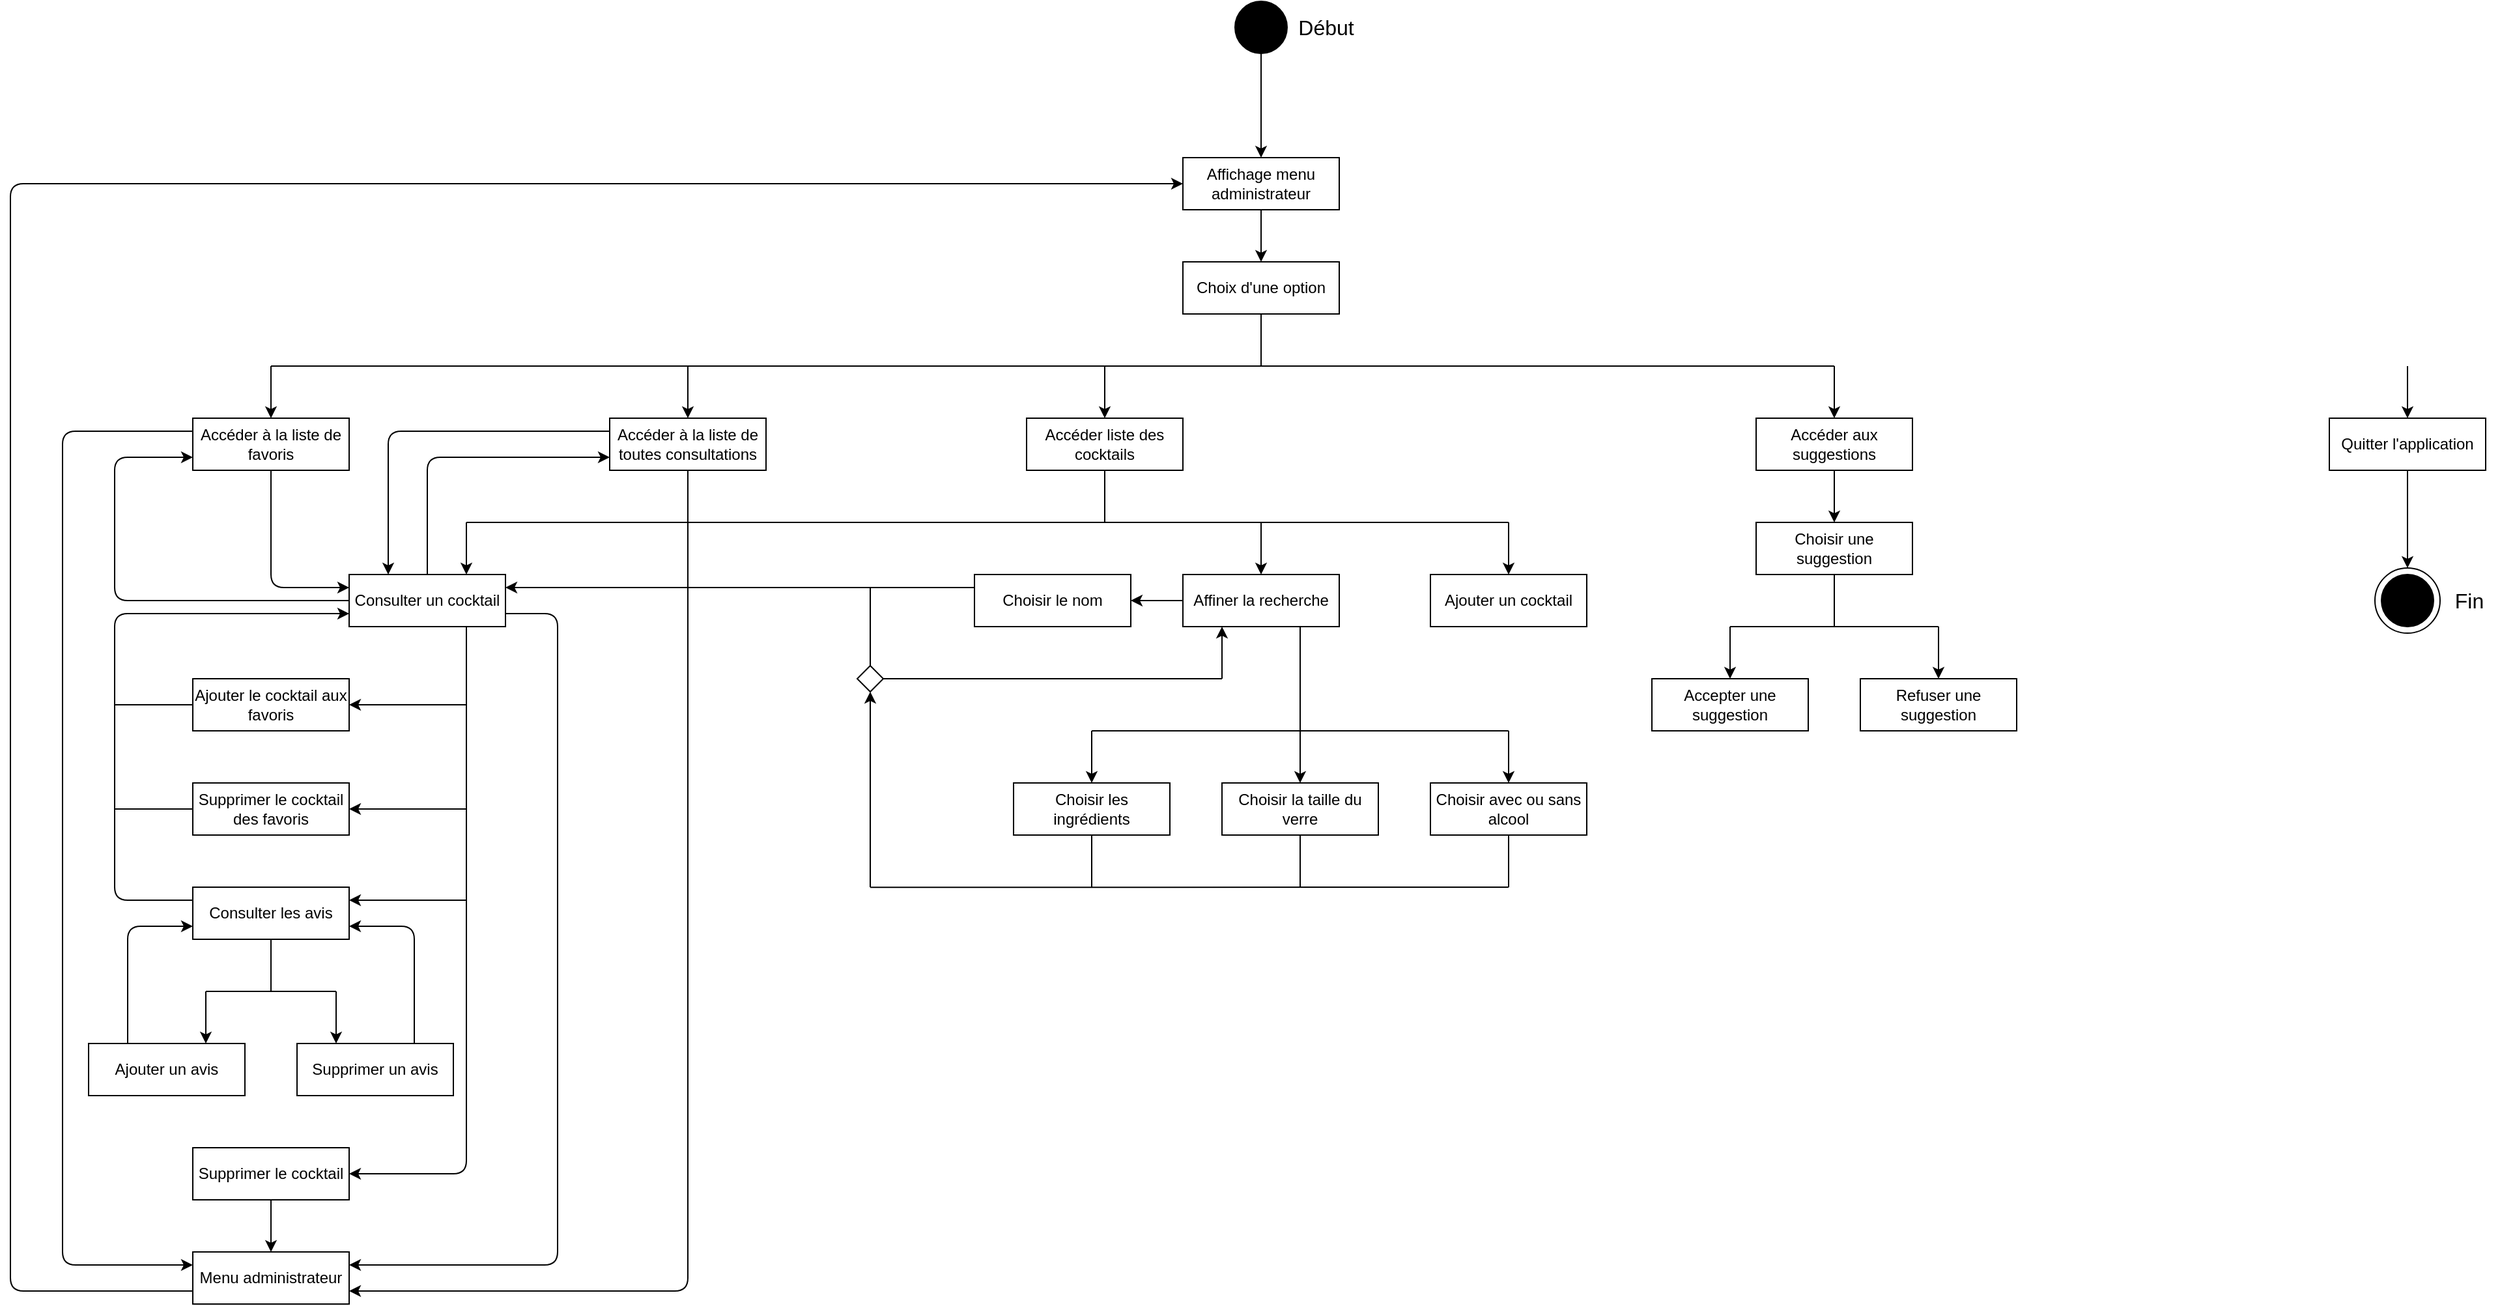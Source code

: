 <mxfile version="13.6.10" type="github">
  <diagram id="MmuCgXHSw4A3MkH1gKjn" name="Page-1">
    <mxGraphModel dx="1673" dy="896" grid="1" gridSize="10" guides="1" tooltips="1" connect="1" arrows="1" fold="1" page="1" pageScale="1" pageWidth="1169" pageHeight="1654" math="0" shadow="0">
      <root>
        <mxCell id="0" />
        <mxCell id="1" parent="0" />
        <mxCell id="0p2p-0njiXwX8uIJ9W5Q-1" value="" style="ellipse;whiteSpace=wrap;html=1;aspect=fixed;fillColor=#000000;" vertex="1" parent="1">
          <mxGeometry x="1240" y="40" width="40" height="40" as="geometry" />
        </mxCell>
        <mxCell id="0p2p-0njiXwX8uIJ9W5Q-2" value="Affichage menu administrateur" style="rounded=0;whiteSpace=wrap;html=1;fillColor=#FFFFFF;" vertex="1" parent="1">
          <mxGeometry x="1200" y="160" width="120" height="40" as="geometry" />
        </mxCell>
        <mxCell id="0p2p-0njiXwX8uIJ9W5Q-3" value="" style="endArrow=none;html=1;" edge="1" parent="1">
          <mxGeometry width="50" height="50" relative="1" as="geometry">
            <mxPoint x="500" y="320" as="sourcePoint" />
            <mxPoint x="1700" y="320" as="targetPoint" />
          </mxGeometry>
        </mxCell>
        <mxCell id="0p2p-0njiXwX8uIJ9W5Q-4" value="" style="endArrow=classic;html=1;entryX=0.5;entryY=0;entryDx=0;entryDy=0;exitX=0.5;exitY=1;exitDx=0;exitDy=0;" edge="1" parent="1" source="0p2p-0njiXwX8uIJ9W5Q-1" target="0p2p-0njiXwX8uIJ9W5Q-2">
          <mxGeometry width="50" height="50" relative="1" as="geometry">
            <mxPoint x="1200" y="220" as="sourcePoint" />
            <mxPoint x="1200" y="260" as="targetPoint" />
          </mxGeometry>
        </mxCell>
        <mxCell id="0p2p-0njiXwX8uIJ9W5Q-5" value="Accéder liste des cocktails" style="rounded=0;whiteSpace=wrap;html=1;fillColor=#FFFFFF;" vertex="1" parent="1">
          <mxGeometry x="1080" y="360" width="120" height="40" as="geometry" />
        </mxCell>
        <mxCell id="0p2p-0njiXwX8uIJ9W5Q-6" value="" style="endArrow=classic;html=1;entryX=0.5;entryY=0;entryDx=0;entryDy=0;" edge="1" parent="1" target="0p2p-0njiXwX8uIJ9W5Q-5">
          <mxGeometry width="50" height="50" relative="1" as="geometry">
            <mxPoint x="1140" y="320" as="sourcePoint" />
            <mxPoint x="1390" y="370" as="targetPoint" />
          </mxGeometry>
        </mxCell>
        <mxCell id="0p2p-0njiXwX8uIJ9W5Q-7" value="&lt;font style=&quot;font-size: 16px&quot;&gt;Début&lt;/font&gt;" style="text;html=1;strokeColor=none;fillColor=none;align=center;verticalAlign=middle;whiteSpace=wrap;rounded=0;" vertex="1" parent="1">
          <mxGeometry x="1280" y="50" width="60" height="20" as="geometry" />
        </mxCell>
        <mxCell id="0p2p-0njiXwX8uIJ9W5Q-8" value="Quitter l&#39;application" style="rounded=0;whiteSpace=wrap;html=1;fillColor=#FFFFFF;" vertex="1" parent="1">
          <mxGeometry x="2080" y="360" width="120" height="40" as="geometry" />
        </mxCell>
        <mxCell id="0p2p-0njiXwX8uIJ9W5Q-9" value="" style="endArrow=classic;html=1;entryX=0.5;entryY=0;entryDx=0;entryDy=0;" edge="1" parent="1" target="0p2p-0njiXwX8uIJ9W5Q-8">
          <mxGeometry width="50" height="50" relative="1" as="geometry">
            <mxPoint x="2140" y="320" as="sourcePoint" />
            <mxPoint x="1990" y="370" as="targetPoint" />
          </mxGeometry>
        </mxCell>
        <mxCell id="0p2p-0njiXwX8uIJ9W5Q-10" value="" style="ellipse;whiteSpace=wrap;html=1;aspect=fixed;fillColor=none;" vertex="1" parent="1">
          <mxGeometry x="2115" y="475" width="50" height="50" as="geometry" />
        </mxCell>
        <mxCell id="0p2p-0njiXwX8uIJ9W5Q-11" value="" style="ellipse;whiteSpace=wrap;html=1;aspect=fixed;fillColor=#000000;" vertex="1" parent="1">
          <mxGeometry x="2120" y="480" width="40" height="40" as="geometry" />
        </mxCell>
        <mxCell id="0p2p-0njiXwX8uIJ9W5Q-12" value="" style="endArrow=classic;html=1;exitX=0.5;exitY=1;exitDx=0;exitDy=0;entryX=0.5;entryY=0;entryDx=0;entryDy=0;" edge="1" parent="1" source="0p2p-0njiXwX8uIJ9W5Q-8" target="0p2p-0njiXwX8uIJ9W5Q-10">
          <mxGeometry width="50" height="50" relative="1" as="geometry">
            <mxPoint x="2135" y="490" as="sourcePoint" />
            <mxPoint x="2140" y="450" as="targetPoint" />
          </mxGeometry>
        </mxCell>
        <mxCell id="0p2p-0njiXwX8uIJ9W5Q-13" value="&lt;font style=&quot;font-size: 16px&quot;&gt;Fin&lt;/font&gt;" style="text;html=1;strokeColor=none;fillColor=none;align=center;verticalAlign=middle;whiteSpace=wrap;rounded=0;" vertex="1" parent="1">
          <mxGeometry x="2165" y="490" width="45" height="20" as="geometry" />
        </mxCell>
        <mxCell id="0p2p-0njiXwX8uIJ9W5Q-14" value="Choix d&#39;une option" style="rounded=0;whiteSpace=wrap;html=1;fillColor=#FFFFFF;" vertex="1" parent="1">
          <mxGeometry x="1200" y="240" width="120" height="40" as="geometry" />
        </mxCell>
        <mxCell id="0p2p-0njiXwX8uIJ9W5Q-15" value="" style="endArrow=none;html=1;" edge="1" parent="1">
          <mxGeometry width="50" height="50" relative="1" as="geometry">
            <mxPoint x="1260" y="320" as="sourcePoint" />
            <mxPoint x="1260" y="280" as="targetPoint" />
          </mxGeometry>
        </mxCell>
        <mxCell id="0p2p-0njiXwX8uIJ9W5Q-16" value="" style="endArrow=classic;html=1;entryX=0.5;entryY=0;entryDx=0;entryDy=0;exitX=0.5;exitY=1;exitDx=0;exitDy=0;" edge="1" parent="1" source="0p2p-0njiXwX8uIJ9W5Q-2" target="0p2p-0njiXwX8uIJ9W5Q-14">
          <mxGeometry width="50" height="50" relative="1" as="geometry">
            <mxPoint x="1270" y="90" as="sourcePoint" />
            <mxPoint x="1270" y="170" as="targetPoint" />
          </mxGeometry>
        </mxCell>
        <mxCell id="0p2p-0njiXwX8uIJ9W5Q-17" value="" style="endArrow=none;html=1;" edge="1" parent="1">
          <mxGeometry width="50" height="50" relative="1" as="geometry">
            <mxPoint x="650" y="440" as="sourcePoint" />
            <mxPoint x="1450" y="440" as="targetPoint" />
          </mxGeometry>
        </mxCell>
        <mxCell id="0p2p-0njiXwX8uIJ9W5Q-18" value="Choisir le nom" style="rounded=0;whiteSpace=wrap;html=1;fillColor=#FFFFFF;" vertex="1" parent="1">
          <mxGeometry x="1040" y="480" width="120" height="40" as="geometry" />
        </mxCell>
        <mxCell id="0p2p-0njiXwX8uIJ9W5Q-19" value="" style="endArrow=classic;html=1;entryX=1;entryY=0.5;entryDx=0;entryDy=0;exitX=0;exitY=0.5;exitDx=0;exitDy=0;" edge="1" parent="1" source="0p2p-0njiXwX8uIJ9W5Q-28" target="0p2p-0njiXwX8uIJ9W5Q-18">
          <mxGeometry width="50" height="50" relative="1" as="geometry">
            <mxPoint x="980" y="560" as="sourcePoint" />
            <mxPoint x="1550" y="610" as="targetPoint" />
          </mxGeometry>
        </mxCell>
        <mxCell id="0p2p-0njiXwX8uIJ9W5Q-20" value="Choisir les ingrédients" style="rounded=0;whiteSpace=wrap;html=1;fillColor=#FFFFFF;" vertex="1" parent="1">
          <mxGeometry x="1070" y="640" width="120" height="40" as="geometry" />
        </mxCell>
        <mxCell id="0p2p-0njiXwX8uIJ9W5Q-21" value="" style="endArrow=classic;html=1;entryX=0.5;entryY=0;entryDx=0;entryDy=0;" edge="1" parent="1" target="0p2p-0njiXwX8uIJ9W5Q-20">
          <mxGeometry width="50" height="50" relative="1" as="geometry">
            <mxPoint x="1130" y="600" as="sourcePoint" />
            <mxPoint x="1410" y="527.86" as="targetPoint" />
          </mxGeometry>
        </mxCell>
        <mxCell id="0p2p-0njiXwX8uIJ9W5Q-22" value="" style="endArrow=none;html=1;" edge="1" parent="1">
          <mxGeometry width="50" height="50" relative="1" as="geometry">
            <mxPoint x="1140" y="440" as="sourcePoint" />
            <mxPoint x="1140" y="400" as="targetPoint" />
          </mxGeometry>
        </mxCell>
        <mxCell id="0p2p-0njiXwX8uIJ9W5Q-23" value="Choisir la taille du verre" style="rounded=0;whiteSpace=wrap;html=1;fillColor=#FFFFFF;" vertex="1" parent="1">
          <mxGeometry x="1230" y="640" width="120" height="40" as="geometry" />
        </mxCell>
        <mxCell id="0p2p-0njiXwX8uIJ9W5Q-24" value="Choisir avec ou sans alcool" style="rounded=0;whiteSpace=wrap;html=1;fillColor=#FFFFFF;" vertex="1" parent="1">
          <mxGeometry x="1390" y="640" width="120" height="40" as="geometry" />
        </mxCell>
        <mxCell id="0p2p-0njiXwX8uIJ9W5Q-25" value="" style="endArrow=classic;html=1;entryX=0.5;entryY=0;entryDx=0;entryDy=0;" edge="1" parent="1" target="0p2p-0njiXwX8uIJ9W5Q-24">
          <mxGeometry width="50" height="50" relative="1" as="geometry">
            <mxPoint x="1450" y="600" as="sourcePoint" />
            <mxPoint x="1410" y="637.86" as="targetPoint" />
          </mxGeometry>
        </mxCell>
        <mxCell id="0p2p-0njiXwX8uIJ9W5Q-26" value="" style="endArrow=none;html=1;" edge="1" parent="1">
          <mxGeometry width="50" height="50" relative="1" as="geometry">
            <mxPoint x="1130" y="720" as="sourcePoint" />
            <mxPoint x="1130" y="680" as="targetPoint" />
          </mxGeometry>
        </mxCell>
        <mxCell id="0p2p-0njiXwX8uIJ9W5Q-27" value="" style="endArrow=classic;html=1;" edge="1" parent="1" target="0p2p-0njiXwX8uIJ9W5Q-23">
          <mxGeometry width="50" height="50" relative="1" as="geometry">
            <mxPoint x="1290" y="597.86" as="sourcePoint" />
            <mxPoint x="1610" y="707.86" as="targetPoint" />
          </mxGeometry>
        </mxCell>
        <mxCell id="0p2p-0njiXwX8uIJ9W5Q-28" value="Affiner la recherche" style="rounded=0;whiteSpace=wrap;html=1;fillColor=#FFFFFF;" vertex="1" parent="1">
          <mxGeometry x="1200" y="480" width="120" height="40" as="geometry" />
        </mxCell>
        <mxCell id="0p2p-0njiXwX8uIJ9W5Q-29" value="" style="endArrow=classic;html=1;entryX=0.5;entryY=0;entryDx=0;entryDy=0;" edge="1" parent="1" target="0p2p-0njiXwX8uIJ9W5Q-28">
          <mxGeometry width="50" height="50" relative="1" as="geometry">
            <mxPoint x="1260" y="440" as="sourcePoint" />
            <mxPoint x="1100" y="370" as="targetPoint" />
          </mxGeometry>
        </mxCell>
        <mxCell id="0p2p-0njiXwX8uIJ9W5Q-30" value="Consulter un cocktail" style="rounded=0;whiteSpace=wrap;html=1;fillColor=#FFFFFF;" vertex="1" parent="1">
          <mxGeometry x="560" y="480" width="120" height="40" as="geometry" />
        </mxCell>
        <mxCell id="0p2p-0njiXwX8uIJ9W5Q-31" value="" style="endArrow=classic;html=1;entryX=0.75;entryY=0;entryDx=0;entryDy=0;" edge="1" parent="1" target="0p2p-0njiXwX8uIJ9W5Q-30">
          <mxGeometry width="50" height="50" relative="1" as="geometry">
            <mxPoint x="650" y="440" as="sourcePoint" />
            <mxPoint x="460" y="370" as="targetPoint" />
          </mxGeometry>
        </mxCell>
        <mxCell id="0p2p-0njiXwX8uIJ9W5Q-32" value="" style="endArrow=none;html=1;" edge="1" parent="1">
          <mxGeometry width="50" height="50" relative="1" as="geometry">
            <mxPoint x="1130" y="600" as="sourcePoint" />
            <mxPoint x="1450" y="600" as="targetPoint" />
          </mxGeometry>
        </mxCell>
        <mxCell id="0p2p-0njiXwX8uIJ9W5Q-33" value="" style="endArrow=none;html=1;entryX=0.75;entryY=1;entryDx=0;entryDy=0;entryPerimeter=0;" edge="1" parent="1" target="0p2p-0njiXwX8uIJ9W5Q-28">
          <mxGeometry width="50" height="50" relative="1" as="geometry">
            <mxPoint x="1290" y="600" as="sourcePoint" />
            <mxPoint x="1302" y="520" as="targetPoint" />
          </mxGeometry>
        </mxCell>
        <mxCell id="0p2p-0njiXwX8uIJ9W5Q-34" value="Supprimer le cocktail des favoris" style="rounded=0;whiteSpace=wrap;html=1;fillColor=#FFFFFF;" vertex="1" parent="1">
          <mxGeometry x="440" y="640" width="120" height="40" as="geometry" />
        </mxCell>
        <mxCell id="0p2p-0njiXwX8uIJ9W5Q-35" value="Menu administrateur" style="rounded=0;whiteSpace=wrap;html=1;fillColor=#FFFFFF;" vertex="1" parent="1">
          <mxGeometry x="440" y="1000" width="120" height="40" as="geometry" />
        </mxCell>
        <mxCell id="0p2p-0njiXwX8uIJ9W5Q-36" value="" style="endArrow=classic;html=1;entryX=1;entryY=0.25;entryDx=0;entryDy=0;exitX=0;exitY=0.25;exitDx=0;exitDy=0;" edge="1" parent="1" source="0p2p-0njiXwX8uIJ9W5Q-18" target="0p2p-0njiXwX8uIJ9W5Q-30">
          <mxGeometry width="50" height="50" relative="1" as="geometry">
            <mxPoint x="1130" y="510" as="sourcePoint" />
            <mxPoint x="1010" y="510" as="targetPoint" />
          </mxGeometry>
        </mxCell>
        <mxCell id="0p2p-0njiXwX8uIJ9W5Q-37" value="" style="endArrow=none;html=1;entryX=0.5;entryY=1;entryDx=0;entryDy=0;" edge="1" parent="1">
          <mxGeometry width="50" height="50" relative="1" as="geometry">
            <mxPoint x="1290" y="720" as="sourcePoint" />
            <mxPoint x="1290" y="680" as="targetPoint" />
          </mxGeometry>
        </mxCell>
        <mxCell id="0p2p-0njiXwX8uIJ9W5Q-38" value="" style="endArrow=none;html=1;" edge="1" parent="1">
          <mxGeometry width="50" height="50" relative="1" as="geometry">
            <mxPoint x="960" y="720.14" as="sourcePoint" />
            <mxPoint x="1450" y="720" as="targetPoint" />
          </mxGeometry>
        </mxCell>
        <mxCell id="0p2p-0njiXwX8uIJ9W5Q-39" value="" style="endArrow=none;html=1;entryX=0.5;entryY=1;entryDx=0;entryDy=0;" edge="1" parent="1">
          <mxGeometry width="50" height="50" relative="1" as="geometry">
            <mxPoint x="1450" y="720" as="sourcePoint" />
            <mxPoint x="1450" y="680" as="targetPoint" />
          </mxGeometry>
        </mxCell>
        <mxCell id="0p2p-0njiXwX8uIJ9W5Q-40" value="" style="endArrow=none;html=1;exitX=1;exitY=0.5;exitDx=0;exitDy=0;" edge="1" parent="1">
          <mxGeometry width="50" height="50" relative="1" as="geometry">
            <mxPoint x="970.0" y="560" as="sourcePoint" />
            <mxPoint x="1230" y="560" as="targetPoint" />
          </mxGeometry>
        </mxCell>
        <mxCell id="0p2p-0njiXwX8uIJ9W5Q-41" value="" style="endArrow=classic;html=1;entryX=0.25;entryY=1;entryDx=0;entryDy=0;" edge="1" parent="1" target="0p2p-0njiXwX8uIJ9W5Q-28">
          <mxGeometry width="50" height="50" relative="1" as="geometry">
            <mxPoint x="1230" y="560" as="sourcePoint" />
            <mxPoint x="1140" y="647.86" as="targetPoint" />
          </mxGeometry>
        </mxCell>
        <mxCell id="0p2p-0njiXwX8uIJ9W5Q-42" value="" style="endArrow=classic;html=1;entryX=0.5;entryY=1;entryDx=0;entryDy=0;" edge="1" parent="1">
          <mxGeometry width="50" height="50" relative="1" as="geometry">
            <mxPoint x="960" y="720" as="sourcePoint" />
            <mxPoint x="960" y="570" as="targetPoint" />
          </mxGeometry>
        </mxCell>
        <mxCell id="0p2p-0njiXwX8uIJ9W5Q-43" value="" style="endArrow=none;html=1;exitX=0.5;exitY=0;exitDx=0;exitDy=0;" edge="1" parent="1">
          <mxGeometry width="50" height="50" relative="1" as="geometry">
            <mxPoint x="960" y="550" as="sourcePoint" />
            <mxPoint x="960" y="490" as="targetPoint" />
          </mxGeometry>
        </mxCell>
        <mxCell id="0p2p-0njiXwX8uIJ9W5Q-44" value="" style="rhombus;whiteSpace=wrap;html=1;fillColor=#FFFFFF;" vertex="1" parent="1">
          <mxGeometry x="950" y="550" width="20" height="20" as="geometry" />
        </mxCell>
        <mxCell id="0p2p-0njiXwX8uIJ9W5Q-45" value="Accéder à la liste de favoris" style="rounded=0;whiteSpace=wrap;html=1;fillColor=#FFFFFF;" vertex="1" parent="1">
          <mxGeometry x="440" y="360" width="120" height="40" as="geometry" />
        </mxCell>
        <mxCell id="0p2p-0njiXwX8uIJ9W5Q-46" value="Ajouter le cocktail aux favoris" style="rounded=0;whiteSpace=wrap;html=1;fillColor=#FFFFFF;" vertex="1" parent="1">
          <mxGeometry x="440" y="560" width="120" height="40" as="geometry" />
        </mxCell>
        <mxCell id="0p2p-0njiXwX8uIJ9W5Q-47" value="" style="endArrow=classic;html=1;entryX=0;entryY=0.75;entryDx=0;entryDy=0;exitX=0.25;exitY=0;exitDx=0;exitDy=0;" edge="1" parent="1" source="0p2p-0njiXwX8uIJ9W5Q-54" target="0p2p-0njiXwX8uIJ9W5Q-53">
          <mxGeometry width="50" height="50" relative="1" as="geometry">
            <mxPoint x="420" y="830" as="sourcePoint" />
            <mxPoint x="1070" y="560" as="targetPoint" />
            <Array as="points">
              <mxPoint x="390" y="750" />
            </Array>
          </mxGeometry>
        </mxCell>
        <mxCell id="0p2p-0njiXwX8uIJ9W5Q-48" value="" style="endArrow=classic;html=1;exitX=0;exitY=0.25;exitDx=0;exitDy=0;entryX=0;entryY=0.75;entryDx=0;entryDy=0;" edge="1" parent="1" source="0p2p-0njiXwX8uIJ9W5Q-53" target="0p2p-0njiXwX8uIJ9W5Q-30">
          <mxGeometry width="50" height="50" relative="1" as="geometry">
            <mxPoint x="900" y="650" as="sourcePoint" />
            <mxPoint x="430" y="580" as="targetPoint" />
            <Array as="points">
              <mxPoint x="380" y="730" />
              <mxPoint x="380" y="510" />
            </Array>
          </mxGeometry>
        </mxCell>
        <mxCell id="0p2p-0njiXwX8uIJ9W5Q-49" value="" style="endArrow=classic;html=1;entryX=0;entryY=0.5;entryDx=0;entryDy=0;exitX=0;exitY=0.75;exitDx=0;exitDy=0;" edge="1" parent="1" source="0p2p-0njiXwX8uIJ9W5Q-35" target="0p2p-0njiXwX8uIJ9W5Q-2">
          <mxGeometry width="50" height="50" relative="1" as="geometry">
            <mxPoint x="400" y="750" as="sourcePoint" />
            <mxPoint x="780" y="350" as="targetPoint" />
            <Array as="points">
              <mxPoint x="300" y="1030" />
              <mxPoint x="300" y="180" />
            </Array>
          </mxGeometry>
        </mxCell>
        <mxCell id="0p2p-0njiXwX8uIJ9W5Q-50" value="" style="endArrow=classic;html=1;entryX=0;entryY=0.25;entryDx=0;entryDy=0;exitX=0.5;exitY=1;exitDx=0;exitDy=0;" edge="1" parent="1" source="0p2p-0njiXwX8uIJ9W5Q-45" target="0p2p-0njiXwX8uIJ9W5Q-30">
          <mxGeometry width="50" height="50" relative="1" as="geometry">
            <mxPoint x="760" y="260" as="sourcePoint" />
            <mxPoint x="1010" y="310" as="targetPoint" />
            <Array as="points">
              <mxPoint x="500" y="490" />
            </Array>
          </mxGeometry>
        </mxCell>
        <mxCell id="0p2p-0njiXwX8uIJ9W5Q-51" value="" style="endArrow=classic;html=1;exitX=0;exitY=0.5;exitDx=0;exitDy=0;entryX=0;entryY=0.75;entryDx=0;entryDy=0;" edge="1" parent="1" source="0p2p-0njiXwX8uIJ9W5Q-30" target="0p2p-0njiXwX8uIJ9W5Q-45">
          <mxGeometry width="50" height="50" relative="1" as="geometry">
            <mxPoint x="600" y="290" as="sourcePoint" />
            <mxPoint x="576" y="280" as="targetPoint" />
            <Array as="points">
              <mxPoint x="380" y="500" />
              <mxPoint x="380" y="390" />
            </Array>
          </mxGeometry>
        </mxCell>
        <mxCell id="0p2p-0njiXwX8uIJ9W5Q-52" value="" style="endArrow=classic;html=1;exitX=0;exitY=0.25;exitDx=0;exitDy=0;entryX=0;entryY=0.25;entryDx=0;entryDy=0;" edge="1" parent="1" source="0p2p-0njiXwX8uIJ9W5Q-45" target="0p2p-0njiXwX8uIJ9W5Q-35">
          <mxGeometry width="50" height="50" relative="1" as="geometry">
            <mxPoint x="1020" y="550" as="sourcePoint" />
            <mxPoint x="400" y="740" as="targetPoint" />
            <Array as="points">
              <mxPoint x="340" y="370" />
              <mxPoint x="340" y="1010" />
            </Array>
          </mxGeometry>
        </mxCell>
        <mxCell id="0p2p-0njiXwX8uIJ9W5Q-53" value="Consulter les avis" style="rounded=0;whiteSpace=wrap;html=1;fillColor=#FFFFFF;" vertex="1" parent="1">
          <mxGeometry x="440" y="720" width="120" height="40" as="geometry" />
        </mxCell>
        <mxCell id="0p2p-0njiXwX8uIJ9W5Q-54" value="Ajouter un avis" style="rounded=0;whiteSpace=wrap;html=1;fillColor=#FFFFFF;" vertex="1" parent="1">
          <mxGeometry x="360" y="840" width="120" height="40" as="geometry" />
        </mxCell>
        <mxCell id="0p2p-0njiXwX8uIJ9W5Q-55" value="" style="endArrow=classic;html=1;exitX=0.75;exitY=1;exitDx=0;exitDy=0;entryX=1;entryY=0.5;entryDx=0;entryDy=0;" edge="1" parent="1" source="0p2p-0njiXwX8uIJ9W5Q-30" target="0p2p-0njiXwX8uIJ9W5Q-79">
          <mxGeometry width="50" height="50" relative="1" as="geometry">
            <mxPoint x="780" y="710" as="sourcePoint" />
            <mxPoint x="560" y="730" as="targetPoint" />
            <Array as="points">
              <mxPoint x="650" y="940" />
            </Array>
          </mxGeometry>
        </mxCell>
        <mxCell id="0p2p-0njiXwX8uIJ9W5Q-56" value="" style="endArrow=classic;html=1;entryX=1;entryY=0.5;entryDx=0;entryDy=0;" edge="1" parent="1" target="0p2p-0njiXwX8uIJ9W5Q-46">
          <mxGeometry width="50" height="50" relative="1" as="geometry">
            <mxPoint x="650" y="580" as="sourcePoint" />
            <mxPoint x="830" y="620" as="targetPoint" />
          </mxGeometry>
        </mxCell>
        <mxCell id="0p2p-0njiXwX8uIJ9W5Q-57" value="" style="endArrow=none;html=1;entryX=0;entryY=0.5;entryDx=0;entryDy=0;" edge="1" parent="1" target="0p2p-0njiXwX8uIJ9W5Q-46">
          <mxGeometry width="50" height="50" relative="1" as="geometry">
            <mxPoint x="380" y="580" as="sourcePoint" />
            <mxPoint x="830" y="620" as="targetPoint" />
          </mxGeometry>
        </mxCell>
        <mxCell id="0p2p-0njiXwX8uIJ9W5Q-58" value="" style="endArrow=classic;html=1;entryX=1;entryY=0.25;entryDx=0;entryDy=0;exitX=1;exitY=0.75;exitDx=0;exitDy=0;" edge="1" parent="1" source="0p2p-0njiXwX8uIJ9W5Q-30" target="0p2p-0njiXwX8uIJ9W5Q-35">
          <mxGeometry width="50" height="50" relative="1" as="geometry">
            <mxPoint x="780" y="810" as="sourcePoint" />
            <mxPoint x="830" y="760" as="targetPoint" />
            <Array as="points">
              <mxPoint x="720" y="510" />
              <mxPoint x="720" y="1010" />
            </Array>
          </mxGeometry>
        </mxCell>
        <mxCell id="0p2p-0njiXwX8uIJ9W5Q-59" value="" style="endArrow=classic;html=1;entryX=1;entryY=0.5;entryDx=0;entryDy=0;" edge="1" parent="1" target="0p2p-0njiXwX8uIJ9W5Q-34">
          <mxGeometry width="50" height="50" relative="1" as="geometry">
            <mxPoint x="650" y="660" as="sourcePoint" />
            <mxPoint x="570" y="590" as="targetPoint" />
          </mxGeometry>
        </mxCell>
        <mxCell id="0p2p-0njiXwX8uIJ9W5Q-60" value="" style="endArrow=none;html=1;entryX=0;entryY=0.5;entryDx=0;entryDy=0;" edge="1" parent="1" target="0p2p-0njiXwX8uIJ9W5Q-34">
          <mxGeometry width="50" height="50" relative="1" as="geometry">
            <mxPoint x="380" y="660" as="sourcePoint" />
            <mxPoint x="450" y="590" as="targetPoint" />
          </mxGeometry>
        </mxCell>
        <mxCell id="0p2p-0njiXwX8uIJ9W5Q-62" value="" style="endArrow=classic;html=1;entryX=0.5;entryY=0;entryDx=0;entryDy=0;" edge="1" parent="1" target="0p2p-0njiXwX8uIJ9W5Q-45">
          <mxGeometry width="50" height="50" relative="1" as="geometry">
            <mxPoint x="500" y="320" as="sourcePoint" />
            <mxPoint x="1150" y="370" as="targetPoint" />
          </mxGeometry>
        </mxCell>
        <mxCell id="0p2p-0njiXwX8uIJ9W5Q-63" value="Ajouter un cocktail" style="rounded=0;whiteSpace=wrap;html=1;fillColor=#FFFFFF;" vertex="1" parent="1">
          <mxGeometry x="1390" y="480" width="120" height="40" as="geometry" />
        </mxCell>
        <mxCell id="0p2p-0njiXwX8uIJ9W5Q-64" value="" style="endArrow=classic;html=1;entryX=0.5;entryY=0;entryDx=0;entryDy=0;" edge="1" parent="1" target="0p2p-0njiXwX8uIJ9W5Q-63">
          <mxGeometry width="50" height="50" relative="1" as="geometry">
            <mxPoint x="1450" y="440" as="sourcePoint" />
            <mxPoint x="1790" y="370" as="targetPoint" />
          </mxGeometry>
        </mxCell>
        <mxCell id="0p2p-0njiXwX8uIJ9W5Q-65" value="Accéder à la liste de toutes consultations" style="rounded=0;whiteSpace=wrap;html=1;fillColor=#FFFFFF;" vertex="1" parent="1">
          <mxGeometry x="760" y="360" width="120" height="40" as="geometry" />
        </mxCell>
        <mxCell id="0p2p-0njiXwX8uIJ9W5Q-66" value="" style="endArrow=classic;html=1;entryX=0.5;entryY=0;entryDx=0;entryDy=0;" edge="1" parent="1" target="0p2p-0njiXwX8uIJ9W5Q-65">
          <mxGeometry width="50" height="50" relative="1" as="geometry">
            <mxPoint x="820" y="320" as="sourcePoint" />
            <mxPoint x="1110" y="370" as="targetPoint" />
          </mxGeometry>
        </mxCell>
        <mxCell id="0p2p-0njiXwX8uIJ9W5Q-67" value="" style="endArrow=classic;html=1;exitX=0;exitY=0.25;exitDx=0;exitDy=0;entryX=0.25;entryY=0;entryDx=0;entryDy=0;" edge="1" parent="1" source="0p2p-0njiXwX8uIJ9W5Q-65" target="0p2p-0njiXwX8uIJ9W5Q-30">
          <mxGeometry width="50" height="50" relative="1" as="geometry">
            <mxPoint x="790" y="610" as="sourcePoint" />
            <mxPoint x="840" y="560" as="targetPoint" />
            <Array as="points">
              <mxPoint x="590" y="370" />
            </Array>
          </mxGeometry>
        </mxCell>
        <mxCell id="0p2p-0njiXwX8uIJ9W5Q-68" value="" style="endArrow=classic;html=1;entryX=0;entryY=0.75;entryDx=0;entryDy=0;exitX=0.5;exitY=0;exitDx=0;exitDy=0;" edge="1" parent="1" source="0p2p-0njiXwX8uIJ9W5Q-30" target="0p2p-0njiXwX8uIJ9W5Q-65">
          <mxGeometry width="50" height="50" relative="1" as="geometry">
            <mxPoint x="790" y="610" as="sourcePoint" />
            <mxPoint x="840" y="560" as="targetPoint" />
            <Array as="points">
              <mxPoint x="620" y="390" />
            </Array>
          </mxGeometry>
        </mxCell>
        <mxCell id="0p2p-0njiXwX8uIJ9W5Q-69" value="" style="endArrow=classic;html=1;entryX=1;entryY=0.75;entryDx=0;entryDy=0;exitX=0.5;exitY=1;exitDx=0;exitDy=0;" edge="1" parent="1" source="0p2p-0njiXwX8uIJ9W5Q-65" target="0p2p-0njiXwX8uIJ9W5Q-35">
          <mxGeometry width="50" height="50" relative="1" as="geometry">
            <mxPoint x="790" y="610" as="sourcePoint" />
            <mxPoint x="840" y="560" as="targetPoint" />
            <Array as="points">
              <mxPoint x="820" y="1030" />
            </Array>
          </mxGeometry>
        </mxCell>
        <mxCell id="0p2p-0njiXwX8uIJ9W5Q-70" value="Supprimer un avis" style="rounded=0;whiteSpace=wrap;html=1;fillColor=#FFFFFF;" vertex="1" parent="1">
          <mxGeometry x="520" y="840" width="120" height="40" as="geometry" />
        </mxCell>
        <mxCell id="0p2p-0njiXwX8uIJ9W5Q-71" value="" style="endArrow=classic;html=1;exitX=0.75;exitY=0;exitDx=0;exitDy=0;entryX=1;entryY=0.75;entryDx=0;entryDy=0;" edge="1" parent="1" source="0p2p-0njiXwX8uIJ9W5Q-70" target="0p2p-0njiXwX8uIJ9W5Q-53">
          <mxGeometry width="50" height="50" relative="1" as="geometry">
            <mxPoint x="840" y="820" as="sourcePoint" />
            <mxPoint x="890" y="770" as="targetPoint" />
            <Array as="points">
              <mxPoint x="610" y="750" />
            </Array>
          </mxGeometry>
        </mxCell>
        <mxCell id="0p2p-0njiXwX8uIJ9W5Q-72" value="" style="endArrow=classic;html=1;entryX=0.75;entryY=0;entryDx=0;entryDy=0;" edge="1" parent="1" target="0p2p-0njiXwX8uIJ9W5Q-54">
          <mxGeometry width="50" height="50" relative="1" as="geometry">
            <mxPoint x="450" y="800" as="sourcePoint" />
            <mxPoint x="890" y="770" as="targetPoint" />
          </mxGeometry>
        </mxCell>
        <mxCell id="0p2p-0njiXwX8uIJ9W5Q-73" value="" style="endArrow=classic;html=1;entryX=0.25;entryY=0;entryDx=0;entryDy=0;" edge="1" parent="1" target="0p2p-0njiXwX8uIJ9W5Q-70">
          <mxGeometry width="50" height="50" relative="1" as="geometry">
            <mxPoint x="550" y="800" as="sourcePoint" />
            <mxPoint x="460" y="850" as="targetPoint" />
          </mxGeometry>
        </mxCell>
        <mxCell id="0p2p-0njiXwX8uIJ9W5Q-74" value="" style="endArrow=none;html=1;" edge="1" parent="1">
          <mxGeometry width="50" height="50" relative="1" as="geometry">
            <mxPoint x="450" y="800" as="sourcePoint" />
            <mxPoint x="550" y="800" as="targetPoint" />
          </mxGeometry>
        </mxCell>
        <mxCell id="0p2p-0njiXwX8uIJ9W5Q-75" value="" style="endArrow=none;html=1;entryX=0.5;entryY=1;entryDx=0;entryDy=0;" edge="1" parent="1" target="0p2p-0njiXwX8uIJ9W5Q-53">
          <mxGeometry width="50" height="50" relative="1" as="geometry">
            <mxPoint x="500" y="800" as="sourcePoint" />
            <mxPoint x="560" y="810" as="targetPoint" />
          </mxGeometry>
        </mxCell>
        <mxCell id="0p2p-0njiXwX8uIJ9W5Q-79" value="Supprimer le cocktail" style="rounded=0;whiteSpace=wrap;html=1;fillColor=#FFFFFF;" vertex="1" parent="1">
          <mxGeometry x="440" y="920" width="120" height="40" as="geometry" />
        </mxCell>
        <mxCell id="0p2p-0njiXwX8uIJ9W5Q-80" value="" style="endArrow=classic;html=1;entryX=1;entryY=0.25;entryDx=0;entryDy=0;" edge="1" parent="1" target="0p2p-0njiXwX8uIJ9W5Q-53">
          <mxGeometry width="50" height="50" relative="1" as="geometry">
            <mxPoint x="650" y="730" as="sourcePoint" />
            <mxPoint x="570" y="670" as="targetPoint" />
          </mxGeometry>
        </mxCell>
        <mxCell id="0p2p-0njiXwX8uIJ9W5Q-81" value="" style="endArrow=classic;html=1;exitX=0.5;exitY=1;exitDx=0;exitDy=0;entryX=0.5;entryY=0;entryDx=0;entryDy=0;" edge="1" parent="1" source="0p2p-0njiXwX8uIJ9W5Q-79" target="0p2p-0njiXwX8uIJ9W5Q-35">
          <mxGeometry width="50" height="50" relative="1" as="geometry">
            <mxPoint x="780" y="740" as="sourcePoint" />
            <mxPoint x="830" y="690" as="targetPoint" />
          </mxGeometry>
        </mxCell>
        <mxCell id="0p2p-0njiXwX8uIJ9W5Q-82" value="Accéder aux suggestions" style="rounded=0;whiteSpace=wrap;html=1;fillColor=#FFFFFF;" vertex="1" parent="1">
          <mxGeometry x="1640" y="360" width="120" height="40" as="geometry" />
        </mxCell>
        <mxCell id="0p2p-0njiXwX8uIJ9W5Q-83" value="" style="endArrow=classic;html=1;entryX=0.5;entryY=0;entryDx=0;entryDy=0;" edge="1" parent="1" target="0p2p-0njiXwX8uIJ9W5Q-82">
          <mxGeometry width="50" height="50" relative="1" as="geometry">
            <mxPoint x="1700.0" y="320" as="sourcePoint" />
            <mxPoint x="2040" y="250" as="targetPoint" />
          </mxGeometry>
        </mxCell>
        <mxCell id="0p2p-0njiXwX8uIJ9W5Q-84" value="Accepter une suggestion" style="rounded=0;whiteSpace=wrap;html=1;fillColor=#FFFFFF;" vertex="1" parent="1">
          <mxGeometry x="1560" y="560" width="120" height="40" as="geometry" />
        </mxCell>
        <mxCell id="0p2p-0njiXwX8uIJ9W5Q-85" value="" style="endArrow=classic;html=1;entryX=0.5;entryY=0;entryDx=0;entryDy=0;" edge="1" parent="1" target="0p2p-0njiXwX8uIJ9W5Q-84">
          <mxGeometry width="50" height="50" relative="1" as="geometry">
            <mxPoint x="1620.0" y="520" as="sourcePoint" />
            <mxPoint x="1960" y="450" as="targetPoint" />
          </mxGeometry>
        </mxCell>
        <mxCell id="0p2p-0njiXwX8uIJ9W5Q-89" value="Refuser une suggestion" style="rounded=0;whiteSpace=wrap;html=1;fillColor=#FFFFFF;" vertex="1" parent="1">
          <mxGeometry x="1720" y="560" width="120" height="40" as="geometry" />
        </mxCell>
        <mxCell id="0p2p-0njiXwX8uIJ9W5Q-90" value="" style="endArrow=classic;html=1;entryX=0.5;entryY=0;entryDx=0;entryDy=0;" edge="1" parent="1" target="0p2p-0njiXwX8uIJ9W5Q-89">
          <mxGeometry width="50" height="50" relative="1" as="geometry">
            <mxPoint x="1780.0" y="520" as="sourcePoint" />
            <mxPoint x="2120" y="450" as="targetPoint" />
          </mxGeometry>
        </mxCell>
        <mxCell id="0p2p-0njiXwX8uIJ9W5Q-91" value="Choisir une suggestion" style="rounded=0;whiteSpace=wrap;html=1;fillColor=#FFFFFF;" vertex="1" parent="1">
          <mxGeometry x="1640" y="440" width="120" height="40" as="geometry" />
        </mxCell>
        <mxCell id="0p2p-0njiXwX8uIJ9W5Q-92" value="" style="endArrow=classic;html=1;entryX=0.5;entryY=0;entryDx=0;entryDy=0;" edge="1" parent="1" target="0p2p-0njiXwX8uIJ9W5Q-91">
          <mxGeometry width="50" height="50" relative="1" as="geometry">
            <mxPoint x="1700.0" y="400" as="sourcePoint" />
            <mxPoint x="2040" y="330" as="targetPoint" />
          </mxGeometry>
        </mxCell>
        <mxCell id="0p2p-0njiXwX8uIJ9W5Q-93" value="" style="endArrow=none;html=1;" edge="1" parent="1">
          <mxGeometry width="50" height="50" relative="1" as="geometry">
            <mxPoint x="1620" y="520" as="sourcePoint" />
            <mxPoint x="1780" y="520" as="targetPoint" />
          </mxGeometry>
        </mxCell>
        <mxCell id="0p2p-0njiXwX8uIJ9W5Q-94" value="" style="endArrow=none;html=1;entryX=0.5;entryY=1;entryDx=0;entryDy=0;" edge="1" parent="1" target="0p2p-0njiXwX8uIJ9W5Q-91">
          <mxGeometry width="50" height="50" relative="1" as="geometry">
            <mxPoint x="1700" y="520" as="sourcePoint" />
            <mxPoint x="1790.0" y="530" as="targetPoint" />
          </mxGeometry>
        </mxCell>
      </root>
    </mxGraphModel>
  </diagram>
</mxfile>

